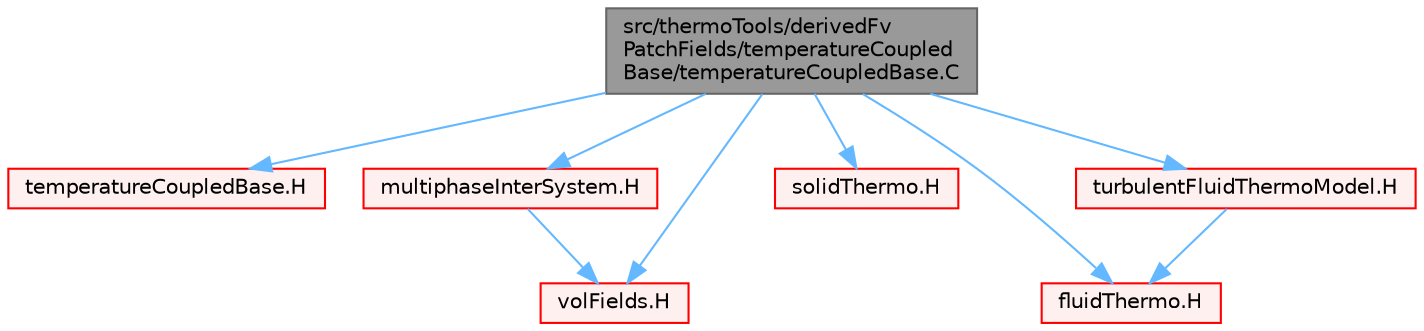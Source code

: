 digraph "src/thermoTools/derivedFvPatchFields/temperatureCoupledBase/temperatureCoupledBase.C"
{
 // LATEX_PDF_SIZE
  bgcolor="transparent";
  edge [fontname=Helvetica,fontsize=10,labelfontname=Helvetica,labelfontsize=10];
  node [fontname=Helvetica,fontsize=10,shape=box,height=0.2,width=0.4];
  Node1 [id="Node000001",label="src/thermoTools/derivedFv\lPatchFields/temperatureCoupled\lBase/temperatureCoupledBase.C",height=0.2,width=0.4,color="gray40", fillcolor="grey60", style="filled", fontcolor="black",tooltip=" "];
  Node1 -> Node2 [id="edge1_Node000001_Node000002",color="steelblue1",style="solid",tooltip=" "];
  Node2 [id="Node000002",label="temperatureCoupledBase.H",height=0.2,width=0.4,color="red", fillcolor="#FFF0F0", style="filled",URL="$temperatureCoupledBase_8H.html",tooltip=" "];
  Node1 -> Node268 [id="edge2_Node000001_Node000268",color="steelblue1",style="solid",tooltip=" "];
  Node268 [id="Node000268",label="volFields.H",height=0.2,width=0.4,color="red", fillcolor="#FFF0F0", style="filled",URL="$volFields_8H.html",tooltip=" "];
  Node1 -> Node390 [id="edge3_Node000001_Node000390",color="steelblue1",style="solid",tooltip=" "];
  Node390 [id="Node000390",label="fluidThermo.H",height=0.2,width=0.4,color="red", fillcolor="#FFF0F0", style="filled",URL="$fluidThermo_8H.html",tooltip=" "];
  Node1 -> Node394 [id="edge4_Node000001_Node000394",color="steelblue1",style="solid",tooltip=" "];
  Node394 [id="Node000394",label="solidThermo.H",height=0.2,width=0.4,color="red", fillcolor="#FFF0F0", style="filled",URL="$solidThermo_8H.html",tooltip=" "];
  Node1 -> Node396 [id="edge5_Node000001_Node000396",color="steelblue1",style="solid",tooltip=" "];
  Node396 [id="Node000396",label="turbulentFluidThermoModel.H",height=0.2,width=0.4,color="red", fillcolor="#FFF0F0", style="filled",URL="$turbulentFluidThermoModel_8H.html",tooltip=" "];
  Node396 -> Node390 [id="edge6_Node000396_Node000390",color="steelblue1",style="solid",tooltip=" "];
  Node1 -> Node414 [id="edge7_Node000001_Node000414",color="steelblue1",style="solid",tooltip=" "];
  Node414 [id="Node000414",label="multiphaseInterSystem.H",height=0.2,width=0.4,color="red", fillcolor="#FFF0F0", style="filled",URL="$multiphaseInterSystem_8H.html",tooltip=" "];
  Node414 -> Node268 [id="edge8_Node000414_Node000268",color="steelblue1",style="solid",tooltip=" "];
}
